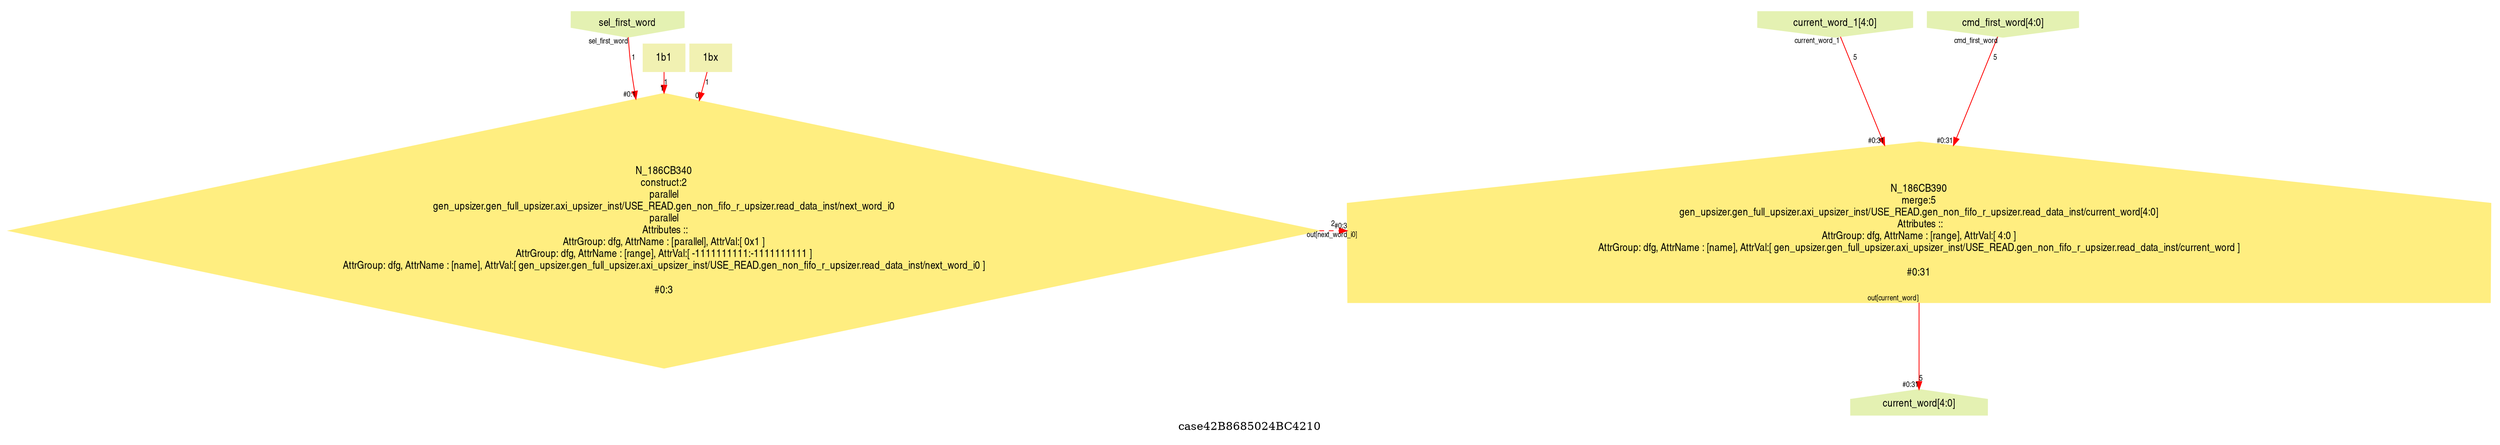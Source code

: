 digraph case42B8685024BC4210 {
graph [label="case42B8685024BC4210", margin="0.1,0.1", size="100,100", ranksep=0.1, splines=true];
node [style=filled, color="#ffee80", fontname=helveticanarrow];
edge [color="#ff0000", fontsize=10, fontname=helveticanarrow];
{ rank = source;case42B8685024BC4210_sel_first_word [label="sel_first_word", shape=invhouse, color="#e4f1b2"];
case42B8685024BC4210_current_word_1 [label="current_word_1[4:0]", shape=invhouse, color="#e4f1b2"];
case42B8685024BC4210_cmd_first_word [label="cmd_first_word[4:0]", shape=invhouse, color="#e4f1b2"];
}
{ rank = sink;case42B8685024BC4210_current_word [label="current_word[4:0]", shape=house, color="#e4f1b2"];
}
{ rank = same;N_186CB340 [label="N_186CB340\nconstruct:2\nparallel\ngen_upsizer.gen_full_upsizer.axi_upsizer_inst/USE_READ.gen_non_fifo_r_upsizer.read_data_inst/next_word_i0\nparallel\n Attributes ::\nAttrGroup: dfg, AttrName : [parallel], AttrVal:[ 0x1 ]\nAttrGroup: dfg, AttrName : [range], AttrVal:[ -1111111111:-1111111111 ]\nAttrGroup: dfg, AttrName : [name], AttrVal:[ gen_upsizer.gen_full_upsizer.axi_upsizer_inst/USE_READ.gen_non_fifo_r_upsizer.read_data_inst/next_word_i0 ]\n\n#0:3\n", shape=diamond, color="#ffee80"];
N_186CB390 [label="N_186CB390\nmerge:5\ngen_upsizer.gen_full_upsizer.axi_upsizer_inst/USE_READ.gen_non_fifo_r_upsizer.read_data_inst/current_word[4:0]\n Attributes ::\nAttrGroup: dfg, AttrName : [range], AttrVal:[ 4:0 ]\nAttrGroup: dfg, AttrName : [name], AttrVal:[ gen_upsizer.gen_full_upsizer.axi_upsizer_inst/USE_READ.gen_non_fifo_r_upsizer.read_data_inst/current_word ]\n\n#0:31\n", shape=house, color="#ffee80"];
}
N_186CB340_P_1D559B10 [label="1b1", color="#f1f1b2", shape=plaintext];
N_186CB340_P_1D559B10 -> N_186CB340 [label="1", headlabel=<1>, headlabel=<1>];
N_186CB340_P_1D559A80 [label="1bx", color="#f1f1b2", shape=plaintext];
N_186CB340_P_1D559A80 -> N_186CB340 [label="1", headlabel=<0>, headlabel=<0>];
N_186CB340 -> N_186CB390 [label="2", style=dashed, constraint=false, taillabel=<out[next_word_i0]>, headlabel=<sel>, headlabel=<#0:3>];
case42B8685024BC4210_sel_first_word -> N_186CB340 [label="1", taillabel=<sel_first_word>, headlabel=<in>, headlabel=<#0:1>];
case42B8685024BC4210_current_word_1 -> N_186CB390 [label="5", taillabel=<current_word_1>, headlabel=<0>, headlabel=<#0:31>];
case42B8685024BC4210_cmd_first_word -> N_186CB390 [label="5", taillabel=<cmd_first_word>, headlabel=<1>, headlabel=<#0:31>];
N_186CB390 -> case42B8685024BC4210_current_word [label="5", taillabel=<out[current_word]>, headlabel=<current_word>, headlabel=<#0:31>];
}
